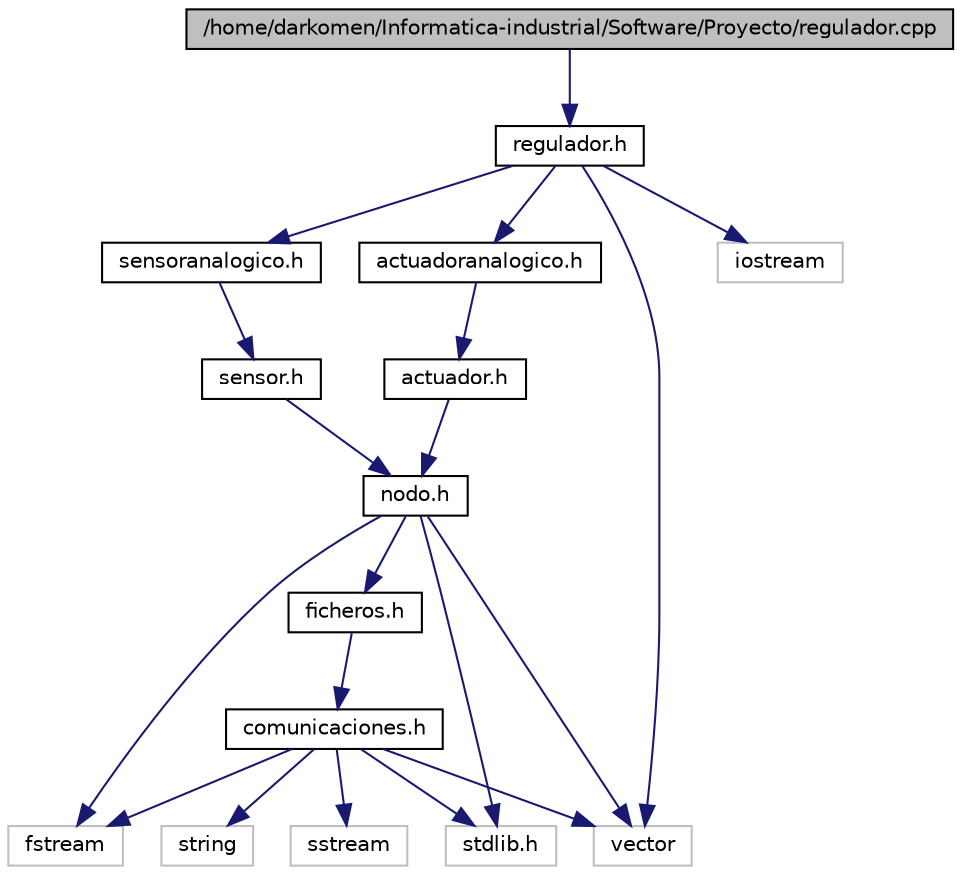 digraph G
{
  edge [fontname="Helvetica",fontsize="10",labelfontname="Helvetica",labelfontsize="10"];
  node [fontname="Helvetica",fontsize="10",shape=record];
  Node1 [label="/home/darkomen/Informatica-industrial/Software/Proyecto/regulador.cpp",height=0.2,width=0.4,color="black", fillcolor="grey75", style="filled" fontcolor="black"];
  Node1 -> Node2 [color="midnightblue",fontsize="10",style="solid",fontname="Helvetica"];
  Node2 [label="regulador.h",height=0.2,width=0.4,color="black", fillcolor="white", style="filled",URL="$regulador_8h.html"];
  Node2 -> Node3 [color="midnightblue",fontsize="10",style="solid",fontname="Helvetica"];
  Node3 [label="sensoranalogico.h",height=0.2,width=0.4,color="black", fillcolor="white", style="filled",URL="$sensoranalogico_8h.html"];
  Node3 -> Node4 [color="midnightblue",fontsize="10",style="solid",fontname="Helvetica"];
  Node4 [label="sensor.h",height=0.2,width=0.4,color="black", fillcolor="white", style="filled",URL="$sensor_8h.html"];
  Node4 -> Node5 [color="midnightblue",fontsize="10",style="solid",fontname="Helvetica"];
  Node5 [label="nodo.h",height=0.2,width=0.4,color="black", fillcolor="white", style="filled",URL="$nodo_8h.html"];
  Node5 -> Node6 [color="midnightblue",fontsize="10",style="solid",fontname="Helvetica"];
  Node6 [label="ficheros.h",height=0.2,width=0.4,color="black", fillcolor="white", style="filled",URL="$ficheros_8h.html"];
  Node6 -> Node7 [color="midnightblue",fontsize="10",style="solid",fontname="Helvetica"];
  Node7 [label="comunicaciones.h",height=0.2,width=0.4,color="black", fillcolor="white", style="filled",URL="$comunicaciones_8h.html"];
  Node7 -> Node8 [color="midnightblue",fontsize="10",style="solid",fontname="Helvetica"];
  Node8 [label="string",height=0.2,width=0.4,color="grey75", fillcolor="white", style="filled"];
  Node7 -> Node9 [color="midnightblue",fontsize="10",style="solid",fontname="Helvetica"];
  Node9 [label="sstream",height=0.2,width=0.4,color="grey75", fillcolor="white", style="filled"];
  Node7 -> Node10 [color="midnightblue",fontsize="10",style="solid",fontname="Helvetica"];
  Node10 [label="vector",height=0.2,width=0.4,color="grey75", fillcolor="white", style="filled"];
  Node7 -> Node11 [color="midnightblue",fontsize="10",style="solid",fontname="Helvetica"];
  Node11 [label="fstream",height=0.2,width=0.4,color="grey75", fillcolor="white", style="filled"];
  Node7 -> Node12 [color="midnightblue",fontsize="10",style="solid",fontname="Helvetica"];
  Node12 [label="stdlib.h",height=0.2,width=0.4,color="grey75", fillcolor="white", style="filled"];
  Node5 -> Node12 [color="midnightblue",fontsize="10",style="solid",fontname="Helvetica"];
  Node5 -> Node10 [color="midnightblue",fontsize="10",style="solid",fontname="Helvetica"];
  Node5 -> Node11 [color="midnightblue",fontsize="10",style="solid",fontname="Helvetica"];
  Node2 -> Node13 [color="midnightblue",fontsize="10",style="solid",fontname="Helvetica"];
  Node13 [label="actuadoranalogico.h",height=0.2,width=0.4,color="black", fillcolor="white", style="filled",URL="$actuadoranalogico_8h.html"];
  Node13 -> Node14 [color="midnightblue",fontsize="10",style="solid",fontname="Helvetica"];
  Node14 [label="actuador.h",height=0.2,width=0.4,color="black", fillcolor="white", style="filled",URL="$actuador_8h.html"];
  Node14 -> Node5 [color="midnightblue",fontsize="10",style="solid",fontname="Helvetica"];
  Node2 -> Node10 [color="midnightblue",fontsize="10",style="solid",fontname="Helvetica"];
  Node2 -> Node15 [color="midnightblue",fontsize="10",style="solid",fontname="Helvetica"];
  Node15 [label="iostream",height=0.2,width=0.4,color="grey75", fillcolor="white", style="filled"];
}

